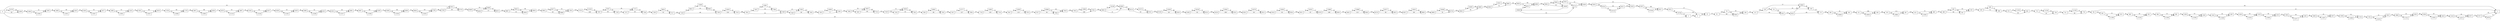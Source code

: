 digraph {
	graph [rankdir=LR]
	node [shape=rectangle]
	2 -> 5 [label=40]
	5 -> 23 [label=101]
	23 -> 61 [label=171]
	61 -> 79 [label=103]
	61 -> 9395 [label=60]
	79 -> 106 [label=18]
	79 -> 9395 [label=91]
	106 -> 113 [label=152]
	113 -> 128 [label=106]
	113 -> 9421 [label=54]
	128 -> 131 [label=69]
	128 -> 10863 [label=27]
	131 -> 158 [label=16]
	131 -> 9421 [label=60]
	158 -> 172 [label=112]
	172 -> 260 [label=146]
	260 -> 305 [label=91]
	260 -> 10909 [label=54]
	305 -> 311 [label=160]
	311 -> 338 [label=106]
	311 -> 10935 [label=63]
	338 -> 370 [label=165]
	370 -> 397 [label=111]
	370 -> 10961 [label=67]
	397 -> 415 [label=159]
	415 -> 460 [label=73]
	415 -> 11005 [label=75]
	460 -> 468 [label=157]
	468 -> 493 [label=103]
	468 -> 501 [label=58]
	493 -> 501 [label=39]
	493 -> 520 [label=53]
	501 -> 520 [label=95]
	520 -> 538 [label=170]
	538 -> 569 [label=71]
	538 -> 586 [label=73]
	569 -> 1 [label=62]
	569 -> 586 [label=21]
	586 -> 615 [label=101]
	615 -> 642 [label=38]
	615 -> 11104 [label=62]
	642 -> 712 [label=113]
	712 -> 739 [label=50]
	712 -> 11130 [label=60]
	739 -> 751 [label=113]
	751 -> 778 [label=44]
	751 -> 11156 [label=58]
	778 -> 781 [label=109]
	781 -> 1 [label=22]
	781 -> 841 [label=82]
	841 -> 874 [label=15]
	841 -> 11188 [label=59]
	874 -> 892 [label=78]
	892 -> 925 [label=16]
	892 -> 11220 [label=55]
	925 -> 964 [label=74]
	964 -> 991 [label=15]
	964 -> 11246 [label=59]
	991 -> 1206 [label=73]
	1206 -> 1265 [label=22]
	1206 -> 11304 [label=60]
	1265 -> 1342 [label=77]
	1342 -> 1387 [label=16]
	1342 -> 11348 [label=58]
	1387 -> 1456 [label=76]
	1456 -> 1519 [label=24]
	1456 -> 11410 [label=59]
	1519 -> 1555 [label=16]
	1519 -> 11445 [label=61]
	1555 -> 1565 [label=81]
	1565 -> 1592 [label=20]
	1565 -> 11471 [label=65]
	1592 -> 1600 [label=69]
	1600 -> 1627 [label=19]
	1600 -> 11497 [label=51]
	1627 -> 1638 [label=74]
	1638 -> 1750 [label=25]
	1638 -> 11608 [label=62]
	1750 -> 1762 [label=70]
	1762 -> 1831 [label=23]
	1762 -> 11676 [label=62]
	1831 -> 1866 [label=81]
	1866 -> 1932 [label=23]
	1866 -> 11741 [label=56]
	1932 -> 1958 [label=80]
	1958 -> 2053 [label=19]
	1958 -> 11835 [label=51]
	2053 -> 2218 [label=69]
	2218 -> 2257 [label=18]
	2218 -> 11873 [label=53]
	2257 -> 2317 [label=70]
	2317 -> 1 [label=62]
	2317 -> 4976 [label=25]
	4976 -> 1 [label=25]
	5279 -> 5280 [label=58]
	5280 -> 5360 [label=85]
	5360 -> 5393 [label=51]
	5360 -> 11905 [label=18]
	5393 -> 5408 [label=80]
	5408 -> 5435 [label=59]
	5408 -> 11931 [label=23]
	5435 -> 5450 [label=82]
	5450 -> 5477 [label=55]
	5450 -> 11957 [label=26]
	5477 -> 5480 [label=84]
	5480 -> 5525 [label=51]
	5480 -> 12001 [label=29]
	5525 -> 5591 [label=79]
	5591 -> 5618 [label=60]
	5591 -> 12027 [label=25]
	5618 -> 5738 [label=71]
	5738 -> 5778 [label=65]
	5738 -> 12066 [label=21]
	5778 -> 5807 [label=84]
	5807 -> 5834 [label=66]
	5807 -> 12092 [label=24]
	5834 -> 5870 [label=77]
	5870 -> 5897 [label=52]
	5870 -> 12118 [label=25]
	5897 -> 6140 [label=81]
	6140 -> 6167 [label=61]
	6140 -> 12144 [label=18]
	6167 -> 6200 [label=72]
	6200 -> 6239 [label=52]
	6200 -> 12182 [label=24]
	6239 -> 6386 [label=84]
	6386 -> 6413 [label=55]
	6386 -> 12208 [label=20]
	6413 -> 6431 [label=84]
	6431 -> 6461 [label=50]
	6431 -> 12237 [label=30]
	6461 -> 6467 [label=84]
	6467 -> 6539 [label=66]
	6467 -> 12308 [label=25]
	6539 -> 6569 [label=72]
	6569 -> 6596 [label=64]
	6569 -> 12334 [label=19]
	6596 -> 6644 [label=78]
	6644 -> 6746 [label=54]
	6644 -> 12435 [label=20]
	6746 -> 6749 [label=88]
	6749 -> 6776 [label=58]
	6749 -> 9521 [label=21]
	6776 -> 6809 [label=129]
	6809 -> 6833 [label=81]
	6809 -> 9586 [label=55]
	6833 -> 6875 [label=57]
	6833 -> 9586 [label=30]
	6875 -> 6887 [label=150]
	6887 -> 6938 [label=52]
	6887 -> 9630 [label=84]
	6938 -> 6950 [label=77]
	6950 -> 6962 [label=137]
	6962 -> 6989 [label=50]
	6962 -> 9677 [label=76]
	6989 -> 7055 [label=82]
	7055 -> 7070 [label=154]
	7070 -> 7097 [label=109]
	7070 -> 12529 [label=20]
	7097 -> 7136 [label=63]
	7097 -> 9787 [label=86]
	7136 -> 7157 [label=87]
	7157 -> 7172 [label=59]
	7157 -> 7184 [label=20]
	7172 -> 7184 [label=111]
	7184 -> 7190 [label=133]
	7190 -> 7217 [label=52]
	7190 -> 9854 [label=75]
	7217 -> 7229 [label=142]
	7229 -> 9855 [label=93]
	7229 -> 7283 [label=49]
	7283 -> 7310 [label=124]
	7283 -> 12635 [label=23]
	7310 -> 7361 [label=148]
	7361 -> 7367 [label=75]
	7361 -> 7400 [label=55]
	7367 -> 7394 [label=56]
	7367 -> 12661 [label=20]
	7394 -> 7400 [label=73]
	7400 -> 7403 [label=85]
	7400 -> 7430 [label=67]
	7403 -> 7430 [label=51]
	7403 -> 7445 [label=26]
	7430 -> 7445 [label=122]
	7445 -> 7455 [label=144]
	7455 -> 7482 [label=77]
	7455 -> 10000 [label=62]
	7482 -> 7484 [label=150]
	7484 -> 7487 [label=90]
	7484 -> 10027 [label=61]
	7487 -> 7514 [label=63]
	7487 -> 10027 [label=22]
	7514 -> 7529 [label=152]
	7529 -> 7535 [label=123]
	7529 -> 10050 [label=21]
	7535 -> 7562 [label=52]
	7535 -> 10050 [label=60]
	7562 -> 7565 [label=137]
	7565 -> 7592 [label=60]
	7565 -> 10081 [label=88]
	7592 -> 7637 [label=136]
	7637 -> 7664 [label=127]
	7637 -> 12777 [label=19]
	7664 -> 7718 [label=127]
	7718 -> 7745 [label=120]
	7718 -> 12803 [label=25]
	7745 -> 7847 [label=131]
	7847 -> 7874 [label=113]
	7847 -> 12829 [label=28]
	7874 -> 7877 [label=127]
	7877 -> 7904 [label=56]
	7877 -> 10096 [label=84]
	7904 -> 7919 [label=89]
	7919 -> 7925 [label=128]
	7925 -> 7952 [label=106]
	7925 -> 12866 [label=19]
	7952 -> 8063 [label=130]
	8063 -> 8090 [label=53]
	8063 -> 10148 [label=61]
	8063 -> 8114 [label=22]
	8090 -> 8114 [label=122]
	8114 -> 8141 [label=62]
	8114 -> 10174 [label=77]
	8141 -> 8156 [label=133]
	8156 -> 8183 [label=63]
	8156 -> 10200 [label=86]
	8183 -> 8198 [label=130]
	8198 -> 8225 [label=62]
	8198 -> 10226 [label=84]
	8225 -> 8228 [label=138]
	8228 -> 8255 [label=106]
	8228 -> 12942 [label=28]
	8255 -> 8261 [label=128]
	8261 -> 8315 [label=58]
	8261 -> 10279 [label=88]
	8315 -> 8318 [label=146]
	8318 -> 8345 [label=81]
	8318 -> 10305 [label=62]
	8345 -> 8351 [label=136]
	8351 -> 8378 [label=87]
	8351 -> 10331 [label=56]
	8378 -> 8405 [label=108]
	8378 -> 12968 [label=26]
	8405 -> 8445 [label=147]
	8445 -> 8463 [label=113]
	8445 -> 12986 [label=29]
	8463 -> 8576 [label=154]
	8576 -> 8623 [label=85]
	8576 -> 10377 [label=60]
	8623 -> 8637 [label=134]
	8637 -> 8683 [label=89]
	8637 -> 10422 [label=56]
	8683 -> 8689 [label=150]
	8689 -> 8716 [label=76]
	8689 -> 10448 [label=52]
	8716 -> 8842 [label=130]
	8842 -> 8890 [label=85]
	8842 -> 10495 [label=55]
	8890 -> 8905 [label=138]
	8905 -> 8962 [label=76]
	8905 -> 10551 [label=67]
	8962 -> 9030 [label=131]
	9030 -> 9075 [label=71]
	9030 -> 9080 [label=65]
	9075 -> 9080 [label=99]
	9080 -> 9083 [label=156]
	9083 -> 9094 [label=142]
	9083 -> 10639 [label=24]
	9094 -> 9162 [label=90]
	9094 -> 10639 [label=63]
	9162 -> 9174 [label=59]
	9162 -> 9189 [label=22]
	9174 -> 9189 [label=113]
	9189 -> 9203 [label=140]
	9203 -> 9210 [label=108]
	9203 -> 9259 [label=20]
	9210 -> 9251 [label=58]
	9210 -> 10719 [label=58]
	9251 -> 9259 [label=110]
	9259 -> 9297 [label=129]
	9297 -> 9327 [label=89]
	9297 -> 10748 [label=66]
	9327 -> 9352 [label=141]
	9352 -> 10749 [label=89]
	9352 -> 5 [label=57]
	9395 -> 106 [label=138]
	9421 -> 9425 [label=123]
	9425 -> 172 [label=60]
	9425 -> 10863 [label=66]
	9521 -> 6776 [label=85]
	9586 -> 6875 [label=87]
	9630 -> 6950 [label=58]
	9630 -> 6938 [label=28]
	9677 -> 7055 [label=52]
	9677 -> 6989 [label=30]
	9787 -> 7172 [label=58]
	9787 -> 7136 [label=25]
	9854 -> 7217 [label=82]
	9855 -> 9905 [label=55]
	9855 -> 12609 [label=27]
	9905 -> 7283 [label=86]
	10000 -> 7482 [label=62]
	10027 -> 7514 [label=89]
	10050 -> 7562 [label=81]
	10081 -> 7592 [label=76]
	10096 -> 7919 [label=62]
	10096 -> 7904 [label=27]
	10148 -> 8090 [label=56]
	10174 -> 8141 [label=84]
	10200 -> 8183 [label=88]
	10226 -> 8225 [label=73]
	10279 -> 8315 [label=85]
	10305 -> 8345 [label=63]
	10331 -> 8378 [label=57]
	10377 -> 8623 [label=58]
	10422 -> 8683 [label=62]
	10448 -> 8716 [label=62]
	10495 -> 8890 [label=60]
	10551 -> 8962 [label=56]
	10639 -> 10640 [label=87]
	10640 -> 9174 [label=53]
	10640 -> 9075 [label=19]
	10719 -> 9251 [label=50]
	10748 -> 9327 [label=61]
	10749 -> 23 [label=54]
	10749 -> 2 [label=21]
	10863 -> 158 [label=84]
	10909 -> 305 [label=60]
	10935 -> 338 [label=61]
	10961 -> 397 [label=57]
	11005 -> 460 [label=75]
	11104 -> 642 [label=63]
	11130 -> 739 [label=61]
	11156 -> 778 [label=57]
	11188 -> 874 [label=65]
	11220 -> 925 [label=54]
	11246 -> 991 [label=66]
	11304 -> 1265 [label=64]
	11348 -> 1387 [label=51]
	11410 -> 1519 [label=53]
	11445 -> 1555 [label=65]
	11471 -> 1592 [label=67]
	11497 -> 1627 [label=53]
	11608 -> 1750 [label=51]
	11676 -> 1831 [label=54]
	11741 -> 1932 [label=59]
	11835 -> 2053 [label=68]
	11873 -> 2257 [label=66]
	11905 -> 5393 [label=28]
	11931 -> 5435 [label=20]
	11957 -> 5477 [label=22]
	12001 -> 5525 [label=27]
	12027 -> 5618 [label=21]
	12066 -> 5778 [label=24]
	12092 -> 5834 [label=22]
	12118 -> 5897 [label=27]
	12144 -> 6167 [label=23]
	12182 -> 6239 [label=23]
	12208 -> 6413 [label=18]
	12237 -> 6461 [label=22]
	12308 -> 6539 [label=23]
	12334 -> 6596 [label=23]
	12435 -> 6746 [label=22]
	12529 -> 7097 [label=29]
	12609 -> 9905 [label=26]
	12635 -> 7310 [label=24]
	12661 -> 7394 [label=21]
	12777 -> 7664 [label=23]
	12803 -> 7745 [label=25]
	12829 -> 7874 [label=20]
	12866 -> 7952 [label=28]
	12942 -> 8255 [label=28]
	12968 -> 8405 [label=18]
	12986 -> 8463 [label=22]
	0 -> 2 [label=19]
	0 -> 5280 [label=29]
	0 -> 5279 [label=61]
	0 -> 9521 [label=53]
}
